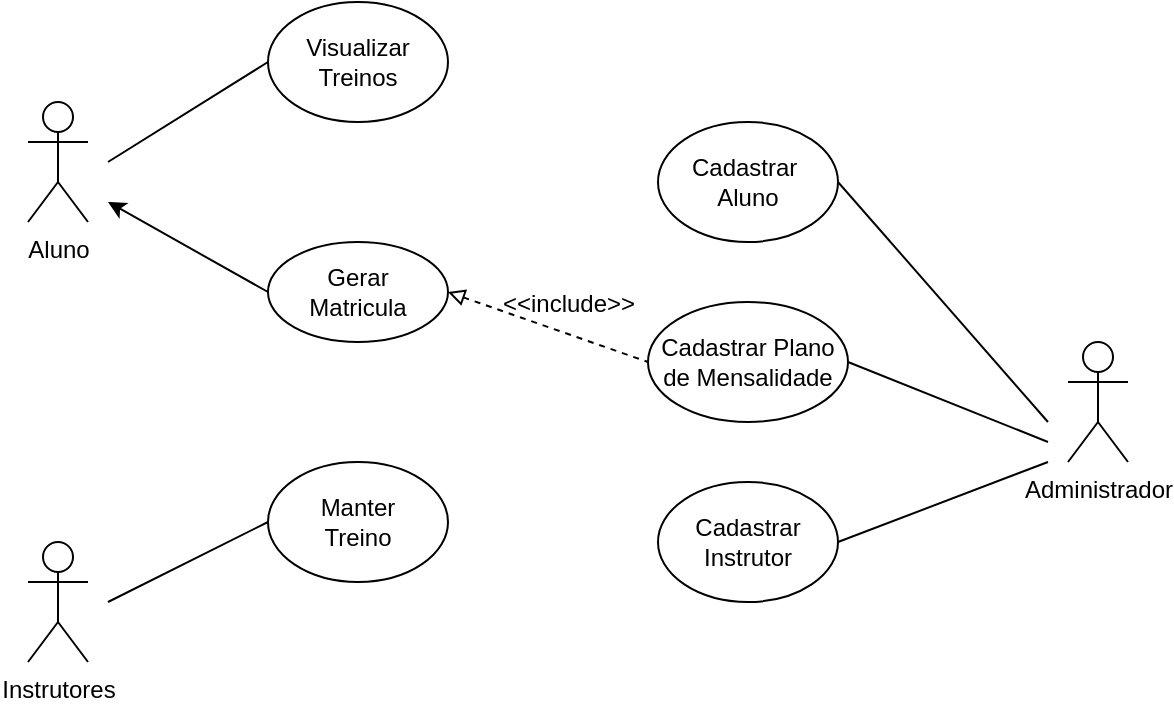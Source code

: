 <mxfile version="28.0.7">
  <diagram name="Page-1" id="m8m2iFlxCTWb-2zP2oj0">
    <mxGraphModel dx="1442" dy="578" grid="1" gridSize="10" guides="1" tooltips="1" connect="1" arrows="1" fold="1" page="0" pageScale="1" pageWidth="850" pageHeight="1100" background="none" math="0" shadow="0">
      <root>
        <mxCell id="0" />
        <mxCell id="1" parent="0" />
        <mxCell id="DGdEGoay9hSmRTU-1w3r-1" value="&lt;div&gt;Aluno&lt;/div&gt;" style="shape=umlActor;verticalLabelPosition=bottom;verticalAlign=top;html=1;outlineConnect=0;" parent="1" vertex="1">
          <mxGeometry y="240" width="30" height="60" as="geometry" />
        </mxCell>
        <mxCell id="DGdEGoay9hSmRTU-1w3r-9" value="&lt;div&gt;Cadastrar&amp;nbsp;&lt;/div&gt;&lt;div&gt;Aluno&lt;/div&gt;" style="ellipse;whiteSpace=wrap;html=1;" parent="1" vertex="1">
          <mxGeometry x="315" y="250" width="90" height="60" as="geometry" />
        </mxCell>
        <mxCell id="DGdEGoay9hSmRTU-1w3r-10" value="&lt;div&gt;Cadastrar Plano de Mensalidade&lt;/div&gt;" style="ellipse;whiteSpace=wrap;html=1;" parent="1" vertex="1">
          <mxGeometry x="310" y="340" width="100" height="60" as="geometry" />
        </mxCell>
        <mxCell id="DGdEGoay9hSmRTU-1w3r-11" value="Administrador" style="shape=umlActor;verticalLabelPosition=bottom;verticalAlign=top;html=1;outlineConnect=0;" parent="1" vertex="1">
          <mxGeometry x="520" y="360" width="30" height="60" as="geometry" />
        </mxCell>
        <mxCell id="DGdEGoay9hSmRTU-1w3r-16" value="Visualizar Treinos" style="ellipse;whiteSpace=wrap;html=1;" parent="1" vertex="1">
          <mxGeometry x="120" y="190" width="90" height="60" as="geometry" />
        </mxCell>
        <mxCell id="DGdEGoay9hSmRTU-1w3r-18" value="&lt;div&gt;Instrutores&lt;/div&gt;" style="shape=umlActor;verticalLabelPosition=bottom;verticalAlign=top;html=1;outlineConnect=0;" parent="1" vertex="1">
          <mxGeometry y="460" width="30" height="60" as="geometry" />
        </mxCell>
        <mxCell id="DGdEGoay9hSmRTU-1w3r-24" value="&lt;div&gt;Manter&lt;/div&gt;&lt;div&gt;Treino&lt;/div&gt;" style="ellipse;whiteSpace=wrap;html=1;" parent="1" vertex="1">
          <mxGeometry x="120" y="420" width="90" height="60" as="geometry" />
        </mxCell>
        <mxCell id="DGdEGoay9hSmRTU-1w3r-26" value="&lt;div&gt;Cadastrar&lt;/div&gt;&lt;div&gt;Instrutor&lt;/div&gt;" style="ellipse;whiteSpace=wrap;html=1;" parent="1" vertex="1">
          <mxGeometry x="315" y="430" width="90" height="60" as="geometry" />
        </mxCell>
        <mxCell id="DGdEGoay9hSmRTU-1w3r-40" value="&lt;div&gt;Gerar&lt;/div&gt;&lt;div&gt;Matricula&lt;/div&gt;" style="ellipse;whiteSpace=wrap;html=1;" parent="1" vertex="1">
          <mxGeometry x="120" y="310" width="90" height="50" as="geometry" />
        </mxCell>
        <mxCell id="-XS9lfi-3Ie3cjo0cX_j-7" value="" style="endArrow=none;html=1;rounded=0;exitX=1;exitY=0.5;exitDx=0;exitDy=0;" parent="1" source="DGdEGoay9hSmRTU-1w3r-9" edge="1">
          <mxGeometry width="50" height="50" relative="1" as="geometry">
            <mxPoint x="180" y="460" as="sourcePoint" />
            <mxPoint x="510" y="400" as="targetPoint" />
          </mxGeometry>
        </mxCell>
        <mxCell id="-XS9lfi-3Ie3cjo0cX_j-8" value="" style="endArrow=none;html=1;rounded=0;entryX=0;entryY=0.5;entryDx=0;entryDy=0;" parent="1" target="DGdEGoay9hSmRTU-1w3r-16" edge="1">
          <mxGeometry width="50" height="50" relative="1" as="geometry">
            <mxPoint x="40" y="270" as="sourcePoint" />
            <mxPoint x="230" y="410" as="targetPoint" />
          </mxGeometry>
        </mxCell>
        <mxCell id="-XS9lfi-3Ie3cjo0cX_j-9" value="" style="endArrow=none;html=1;rounded=0;exitX=1;exitY=0.5;exitDx=0;exitDy=0;" parent="1" source="DGdEGoay9hSmRTU-1w3r-10" edge="1">
          <mxGeometry width="50" height="50" relative="1" as="geometry">
            <mxPoint x="180" y="460" as="sourcePoint" />
            <mxPoint x="510" y="410" as="targetPoint" />
          </mxGeometry>
        </mxCell>
        <mxCell id="-XS9lfi-3Ie3cjo0cX_j-11" value="" style="endArrow=none;html=1;rounded=0;entryX=0;entryY=0.5;entryDx=0;entryDy=0;exitX=1;exitY=0.5;exitDx=0;exitDy=0;dashed=1;startArrow=block;startFill=0;" parent="1" source="DGdEGoay9hSmRTU-1w3r-40" target="DGdEGoay9hSmRTU-1w3r-10" edge="1">
          <mxGeometry width="50" height="50" relative="1" as="geometry">
            <mxPoint x="180" y="460" as="sourcePoint" />
            <mxPoint x="230" y="410" as="targetPoint" />
          </mxGeometry>
        </mxCell>
        <mxCell id="-XS9lfi-3Ie3cjo0cX_j-12" value="" style="endArrow=none;html=1;rounded=0;entryX=0;entryY=0.5;entryDx=0;entryDy=0;startArrow=classic;startFill=1;" parent="1" target="DGdEGoay9hSmRTU-1w3r-40" edge="1">
          <mxGeometry width="50" height="50" relative="1" as="geometry">
            <mxPoint x="40" y="290" as="sourcePoint" />
            <mxPoint x="230" y="410" as="targetPoint" />
          </mxGeometry>
        </mxCell>
        <mxCell id="-XS9lfi-3Ie3cjo0cX_j-13" value="&amp;lt;&amp;lt;include&amp;gt;&amp;gt;" style="text;html=1;align=center;verticalAlign=middle;resizable=0;points=[];autosize=1;strokeColor=none;fillColor=none;" parent="1" vertex="1">
          <mxGeometry x="225" y="326" width="90" height="30" as="geometry" />
        </mxCell>
        <mxCell id="-XS9lfi-3Ie3cjo0cX_j-15" value="" style="endArrow=none;html=1;rounded=0;exitX=1;exitY=0.5;exitDx=0;exitDy=0;" parent="1" source="DGdEGoay9hSmRTU-1w3r-26" edge="1">
          <mxGeometry width="50" height="50" relative="1" as="geometry">
            <mxPoint x="180" y="460" as="sourcePoint" />
            <mxPoint x="510" y="420" as="targetPoint" />
          </mxGeometry>
        </mxCell>
        <mxCell id="-XS9lfi-3Ie3cjo0cX_j-16" value="" style="endArrow=none;html=1;rounded=0;entryX=0;entryY=0.5;entryDx=0;entryDy=0;" parent="1" target="DGdEGoay9hSmRTU-1w3r-24" edge="1">
          <mxGeometry width="50" height="50" relative="1" as="geometry">
            <mxPoint x="40" y="490" as="sourcePoint" />
            <mxPoint x="230" y="410" as="targetPoint" />
          </mxGeometry>
        </mxCell>
      </root>
    </mxGraphModel>
  </diagram>
</mxfile>
